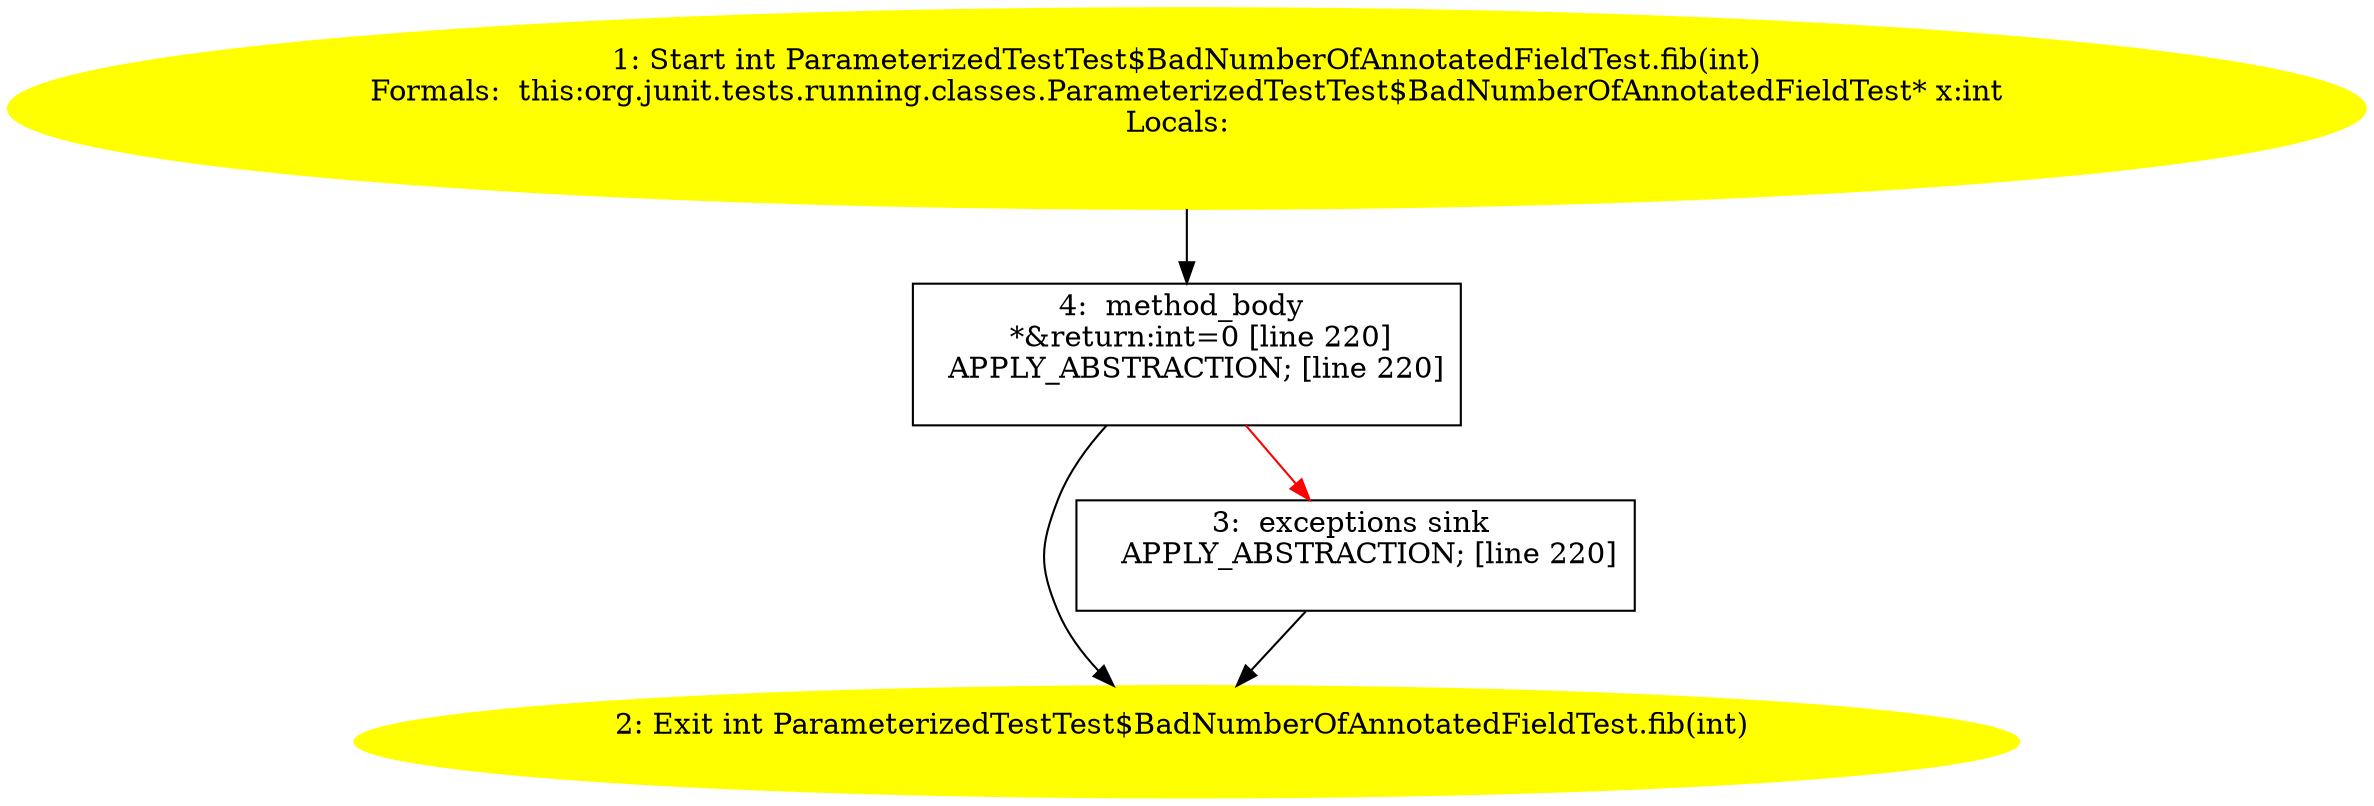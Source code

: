/* @generated */
digraph cfg {
"org.junit.tests.running.classes.ParameterizedTestTest$BadNumberOfAnnotatedFieldTest.fib(int):int.c7113a1daa73df2c0b38b452d6127e06_1" [label="1: Start int ParameterizedTestTest$BadNumberOfAnnotatedFieldTest.fib(int)\nFormals:  this:org.junit.tests.running.classes.ParameterizedTestTest$BadNumberOfAnnotatedFieldTest* x:int\nLocals:  \n  " color=yellow style=filled]
	

	 "org.junit.tests.running.classes.ParameterizedTestTest$BadNumberOfAnnotatedFieldTest.fib(int):int.c7113a1daa73df2c0b38b452d6127e06_1" -> "org.junit.tests.running.classes.ParameterizedTestTest$BadNumberOfAnnotatedFieldTest.fib(int):int.c7113a1daa73df2c0b38b452d6127e06_4" ;
"org.junit.tests.running.classes.ParameterizedTestTest$BadNumberOfAnnotatedFieldTest.fib(int):int.c7113a1daa73df2c0b38b452d6127e06_2" [label="2: Exit int ParameterizedTestTest$BadNumberOfAnnotatedFieldTest.fib(int) \n  " color=yellow style=filled]
	

"org.junit.tests.running.classes.ParameterizedTestTest$BadNumberOfAnnotatedFieldTest.fib(int):int.c7113a1daa73df2c0b38b452d6127e06_3" [label="3:  exceptions sink \n   APPLY_ABSTRACTION; [line 220]\n " shape="box"]
	

	 "org.junit.tests.running.classes.ParameterizedTestTest$BadNumberOfAnnotatedFieldTest.fib(int):int.c7113a1daa73df2c0b38b452d6127e06_3" -> "org.junit.tests.running.classes.ParameterizedTestTest$BadNumberOfAnnotatedFieldTest.fib(int):int.c7113a1daa73df2c0b38b452d6127e06_2" ;
"org.junit.tests.running.classes.ParameterizedTestTest$BadNumberOfAnnotatedFieldTest.fib(int):int.c7113a1daa73df2c0b38b452d6127e06_4" [label="4:  method_body \n   *&return:int=0 [line 220]\n  APPLY_ABSTRACTION; [line 220]\n " shape="box"]
	

	 "org.junit.tests.running.classes.ParameterizedTestTest$BadNumberOfAnnotatedFieldTest.fib(int):int.c7113a1daa73df2c0b38b452d6127e06_4" -> "org.junit.tests.running.classes.ParameterizedTestTest$BadNumberOfAnnotatedFieldTest.fib(int):int.c7113a1daa73df2c0b38b452d6127e06_2" ;
	 "org.junit.tests.running.classes.ParameterizedTestTest$BadNumberOfAnnotatedFieldTest.fib(int):int.c7113a1daa73df2c0b38b452d6127e06_4" -> "org.junit.tests.running.classes.ParameterizedTestTest$BadNumberOfAnnotatedFieldTest.fib(int):int.c7113a1daa73df2c0b38b452d6127e06_3" [color="red" ];
}
